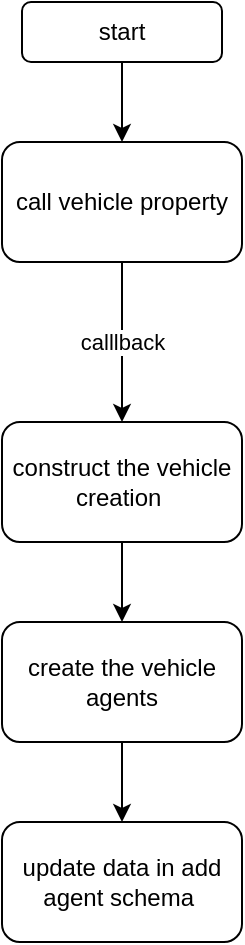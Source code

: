 <mxfile version="17.4.6" type="github">
  <diagram id="NIKGskOum0N9Btx7dSxn" name="Page-1">
    <mxGraphModel dx="1038" dy="579" grid="1" gridSize="10" guides="1" tooltips="1" connect="1" arrows="1" fold="1" page="1" pageScale="1" pageWidth="850" pageHeight="1100" math="0" shadow="0">
      <root>
        <mxCell id="0" />
        <mxCell id="1" parent="0" />
        <mxCell id="uwLisW2FQvhTDPyvV7zc-3" value="" style="edgeStyle=orthogonalEdgeStyle;rounded=0;orthogonalLoop=1;jettySize=auto;html=1;" edge="1" parent="1" source="uwLisW2FQvhTDPyvV7zc-1" target="uwLisW2FQvhTDPyvV7zc-2">
          <mxGeometry relative="1" as="geometry" />
        </mxCell>
        <mxCell id="uwLisW2FQvhTDPyvV7zc-1" value="start" style="rounded=1;whiteSpace=wrap;html=1;" vertex="1" parent="1">
          <mxGeometry x="350" y="30" width="100" height="30" as="geometry" />
        </mxCell>
        <mxCell id="uwLisW2FQvhTDPyvV7zc-5" value="calllback" style="edgeStyle=orthogonalEdgeStyle;rounded=0;orthogonalLoop=1;jettySize=auto;html=1;" edge="1" parent="1" source="uwLisW2FQvhTDPyvV7zc-2" target="uwLisW2FQvhTDPyvV7zc-4">
          <mxGeometry relative="1" as="geometry" />
        </mxCell>
        <mxCell id="uwLisW2FQvhTDPyvV7zc-2" value="call vehicle property" style="whiteSpace=wrap;html=1;rounded=1;" vertex="1" parent="1">
          <mxGeometry x="340" y="100" width="120" height="60" as="geometry" />
        </mxCell>
        <mxCell id="uwLisW2FQvhTDPyvV7zc-7" value="" style="edgeStyle=orthogonalEdgeStyle;rounded=0;orthogonalLoop=1;jettySize=auto;html=1;" edge="1" parent="1" source="uwLisW2FQvhTDPyvV7zc-4" target="uwLisW2FQvhTDPyvV7zc-6">
          <mxGeometry relative="1" as="geometry" />
        </mxCell>
        <mxCell id="uwLisW2FQvhTDPyvV7zc-4" value="construct the vehicle creation&amp;nbsp;" style="whiteSpace=wrap;html=1;rounded=1;" vertex="1" parent="1">
          <mxGeometry x="340" y="240" width="120" height="60" as="geometry" />
        </mxCell>
        <mxCell id="uwLisW2FQvhTDPyvV7zc-9" value="" style="edgeStyle=orthogonalEdgeStyle;rounded=0;orthogonalLoop=1;jettySize=auto;html=1;" edge="1" parent="1" source="uwLisW2FQvhTDPyvV7zc-6" target="uwLisW2FQvhTDPyvV7zc-8">
          <mxGeometry relative="1" as="geometry" />
        </mxCell>
        <mxCell id="uwLisW2FQvhTDPyvV7zc-6" value="create the vehicle agents" style="whiteSpace=wrap;html=1;rounded=1;" vertex="1" parent="1">
          <mxGeometry x="340" y="340" width="120" height="60" as="geometry" />
        </mxCell>
        <mxCell id="uwLisW2FQvhTDPyvV7zc-8" value="update data in add agent schema&amp;nbsp;" style="whiteSpace=wrap;html=1;rounded=1;" vertex="1" parent="1">
          <mxGeometry x="340" y="440" width="120" height="60" as="geometry" />
        </mxCell>
      </root>
    </mxGraphModel>
  </diagram>
</mxfile>
